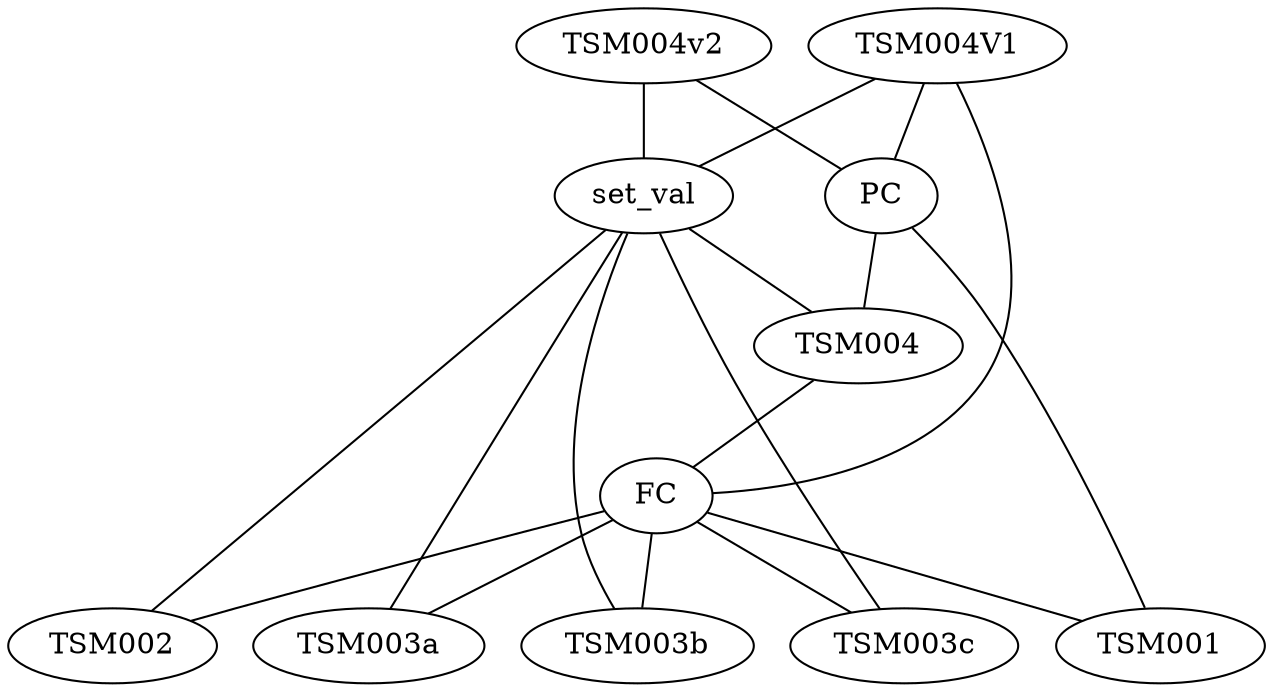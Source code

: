 strict graph "" {
	TSM004v2 -- set_val;
	TSM004v2 -- PC;
	TSM004V1 -- set_val;
	TSM004V1 -- PC;
	TSM004V1 -- FC;
	set_val -- TSM004;
	set_val -- TSM002;
	set_val -- TSM003b;
	set_val -- TSM003c;
	set_val -- TSM003a;
	PC -- TSM004;
	PC -- TSM001;
	TSM004 -- FC;
	FC -- TSM002;
	FC -- TSM001;
	FC -- TSM003b;
	FC -- TSM003c;
	FC -- TSM003a;
}
